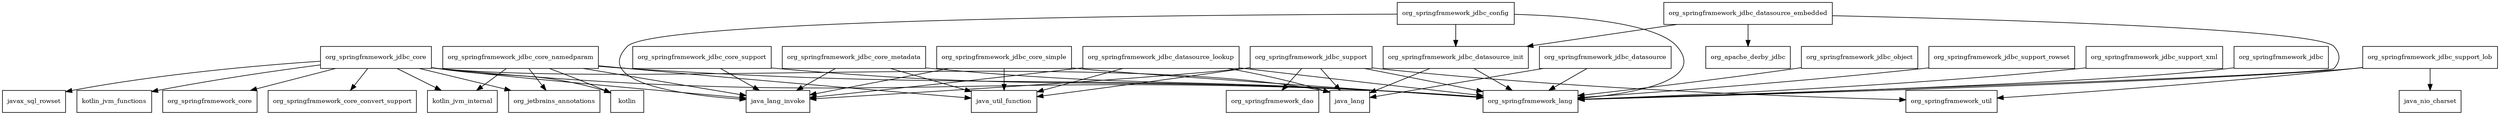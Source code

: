 digraph spring_jdbc_5_1_3_RELEASE_package_dependencies {
  node [shape = box, fontsize=10.0];
  org_springframework_jdbc -> org_springframework_lang;
  org_springframework_jdbc_config -> java_lang_invoke;
  org_springframework_jdbc_config -> org_springframework_jdbc_datasource_init;
  org_springframework_jdbc_config -> org_springframework_lang;
  org_springframework_jdbc_core -> java_lang;
  org_springframework_jdbc_core -> java_lang_invoke;
  org_springframework_jdbc_core -> javax_sql_rowset;
  org_springframework_jdbc_core -> kotlin;
  org_springframework_jdbc_core -> kotlin_jvm_functions;
  org_springframework_jdbc_core -> kotlin_jvm_internal;
  org_springframework_jdbc_core -> org_jetbrains_annotations;
  org_springframework_jdbc_core -> org_springframework_core;
  org_springframework_jdbc_core -> org_springframework_core_convert_support;
  org_springframework_jdbc_core -> org_springframework_lang;
  org_springframework_jdbc_core_metadata -> java_lang_invoke;
  org_springframework_jdbc_core_metadata -> java_util_function;
  org_springframework_jdbc_core_metadata -> org_springframework_lang;
  org_springframework_jdbc_core_namedparam -> java_lang_invoke;
  org_springframework_jdbc_core_namedparam -> java_util_function;
  org_springframework_jdbc_core_namedparam -> kotlin;
  org_springframework_jdbc_core_namedparam -> kotlin_jvm_internal;
  org_springframework_jdbc_core_namedparam -> org_jetbrains_annotations;
  org_springframework_jdbc_core_namedparam -> org_springframework_lang;
  org_springframework_jdbc_core_simple -> java_lang_invoke;
  org_springframework_jdbc_core_simple -> java_util_function;
  org_springframework_jdbc_core_simple -> org_springframework_lang;
  org_springframework_jdbc_core_support -> java_lang_invoke;
  org_springframework_jdbc_core_support -> org_springframework_lang;
  org_springframework_jdbc_datasource -> java_lang;
  org_springframework_jdbc_datasource -> org_springframework_lang;
  org_springframework_jdbc_datasource_embedded -> org_apache_derby_jdbc;
  org_springframework_jdbc_datasource_embedded -> org_springframework_jdbc_datasource_init;
  org_springframework_jdbc_datasource_embedded -> org_springframework_lang;
  org_springframework_jdbc_datasource_init -> java_lang;
  org_springframework_jdbc_datasource_init -> org_springframework_lang;
  org_springframework_jdbc_datasource_lookup -> java_lang;
  org_springframework_jdbc_datasource_lookup -> java_lang_invoke;
  org_springframework_jdbc_datasource_lookup -> java_util_function;
  org_springframework_jdbc_datasource_lookup -> org_springframework_lang;
  org_springframework_jdbc_object -> org_springframework_lang;
  org_springframework_jdbc_support -> java_lang;
  org_springframework_jdbc_support -> java_lang_invoke;
  org_springframework_jdbc_support -> java_util_function;
  org_springframework_jdbc_support -> org_springframework_dao;
  org_springframework_jdbc_support -> org_springframework_lang;
  org_springframework_jdbc_support -> org_springframework_util;
  org_springframework_jdbc_support_lob -> java_nio_charset;
  org_springframework_jdbc_support_lob -> org_springframework_lang;
  org_springframework_jdbc_support_lob -> org_springframework_util;
  org_springframework_jdbc_support_rowset -> org_springframework_lang;
  org_springframework_jdbc_support_xml -> org_springframework_lang;
}
